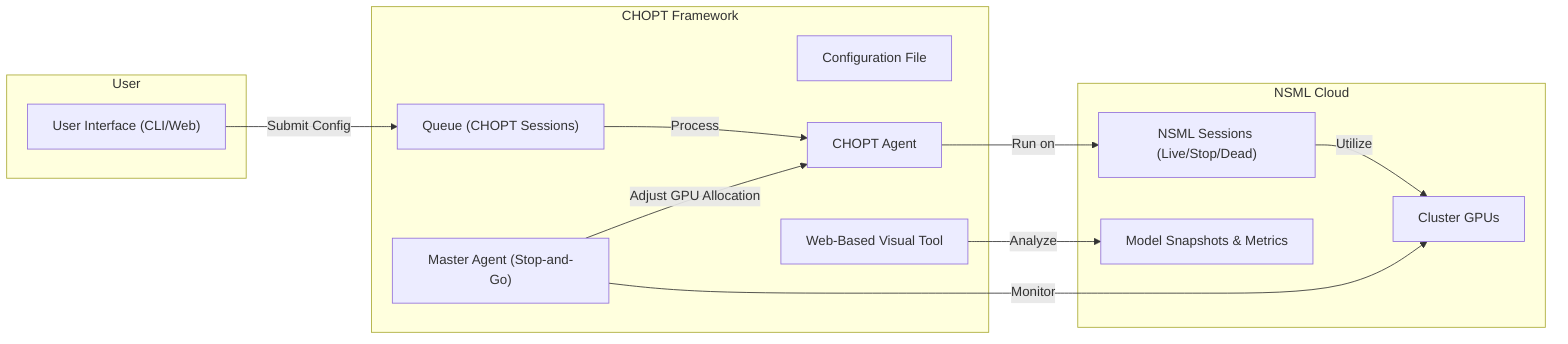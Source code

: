 graph LR
    subgraph User
        A["User Interface (CLI/Web)"]
    end

    subgraph CHOPT_Framework["CHOPT Framework"]
        B[Configuration File]
        C["Queue (CHOPT Sessions)"]
        D[CHOPT Agent]
        E["Master Agent (Stop-and-Go)"]
        F[Web-Based Visual Tool]
    end

    subgraph NSML_Cloud["NSML Cloud"]
        G["NSML Sessions (Live/Stop/Dead)"]
        H[Cluster GPUs]
        I[Model Snapshots & Metrics]
    end

    A -->|Submit Config| C
    C -->|Process| D
    D -->|Run on| G
    G -->|Utilize| H
    E -->|Monitor| H
    E -->|Adjust GPU Allocation| D
    F -->|Analyze| I